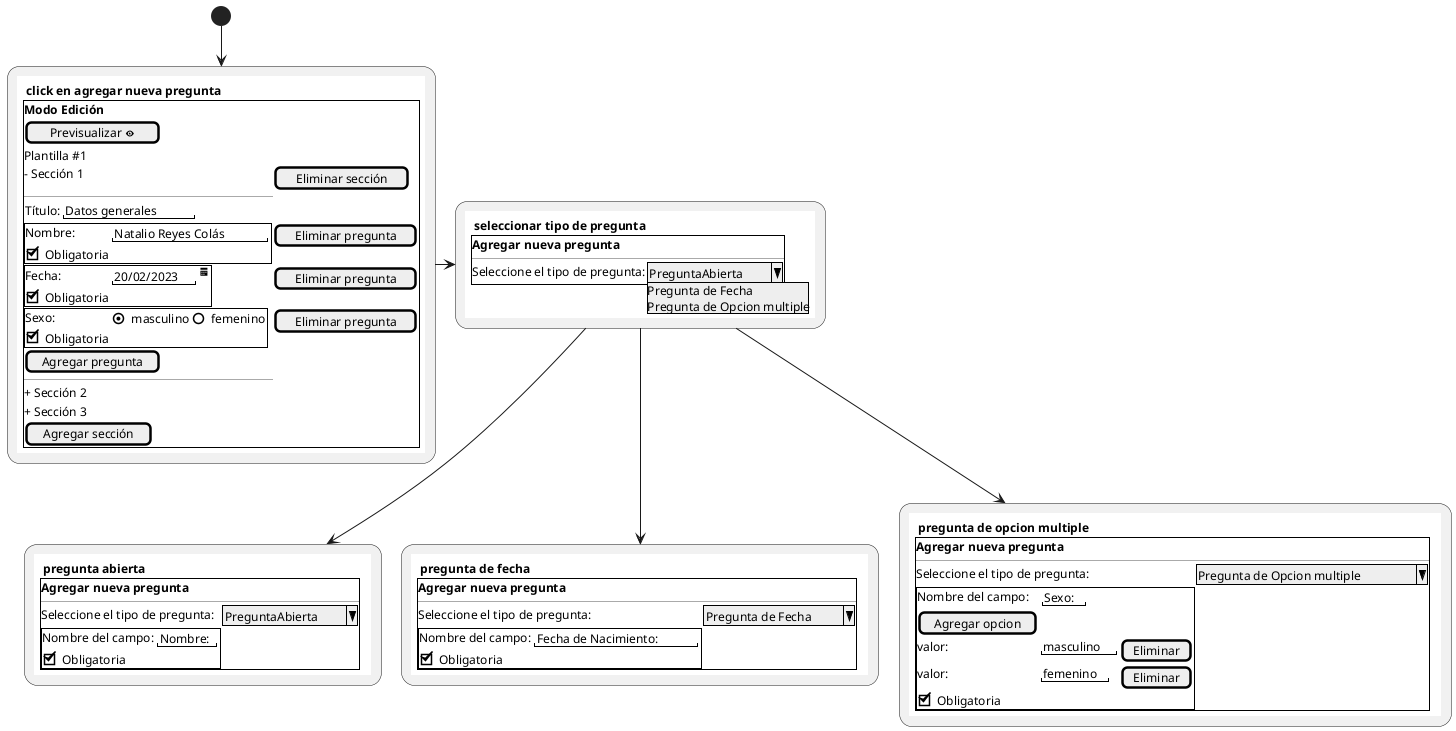 @startuml
(*) --> "
{{
  salt
  {
    <b> click en agregar nueva pregunta
    {+

      **Modo Edición**
      [Previsualizar <&eye>]
      Plantilla #1
        | - Sección 1 | [Eliminar sección]
        | --
        | {Título: | " Datos generales"}
        {+
          Nombre: | {"Natalio Reyes Colás"}
          [X]Obligatoria
        }|[Eliminar pregunta]
        {+
          Fecha: | {"20/02/2023"|<&calendar>}
          [X]Obligatoria
        }|[Eliminar pregunta]
        {+
          Sexo: | {(X) masculino|() femenino}
          [X]Obligatoria
         }|[Eliminar pregunta]
        | [Agregar pregunta]
        | --
        + Sección 2
        + Sección 3
        [Agregar sección]
      }
     }
  }
}}
" as add

add -right-> "
{{
  salt
  {
     <b> seleccionar tipo de pregunta
     {+
      **Agregar nueva pregunta**
      ---|--
      Seleccione el tipo de pregunta: | ^PreguntaAbierta^Pregunta de Fecha^Pregunta de Opcion multiple^
    }
   }
}}
" as choose

choose --> "
{{
  salt
  {
     <b> pregunta abierta
     {+
      **Agregar nueva pregunta**
      ---|--
      Seleccione el tipo de pregunta: | ^PreguntaAbierta^
      {+
        Nombre del campo: | {"Nombre:"}
        [X]Obligatoria
      }
    }
   }
}}
" as open

choose --> "
{{
  salt
  {
     <b> pregunta de fecha
     {+
      **Agregar nueva pregunta**
      ---|--
      Seleccione el tipo de pregunta: | ^Pregunta de Fecha^
      {+
        Nombre del campo: | {"Fecha de Nacimiento:"}
        [X]Obligatoria
      }
    }
   }
}}
" as date
choose --> "
{{
  salt
  {
     <b> pregunta de opcion multiple
     {+
      **Agregar nueva pregunta**
      ---|--
      Seleccione el tipo de pregunta: | ^Pregunta de Opcion multiple^
      {+
        Nombre del campo: | {"Sexo:"}
        [Agregar opcion]
        valor:|"masculino"|[Eliminar]
        valor:|"femenino"|[Eliminar]
        [X]Obligatoria
      }
    }
   }
}}
" as mutipleoption
@enduml
